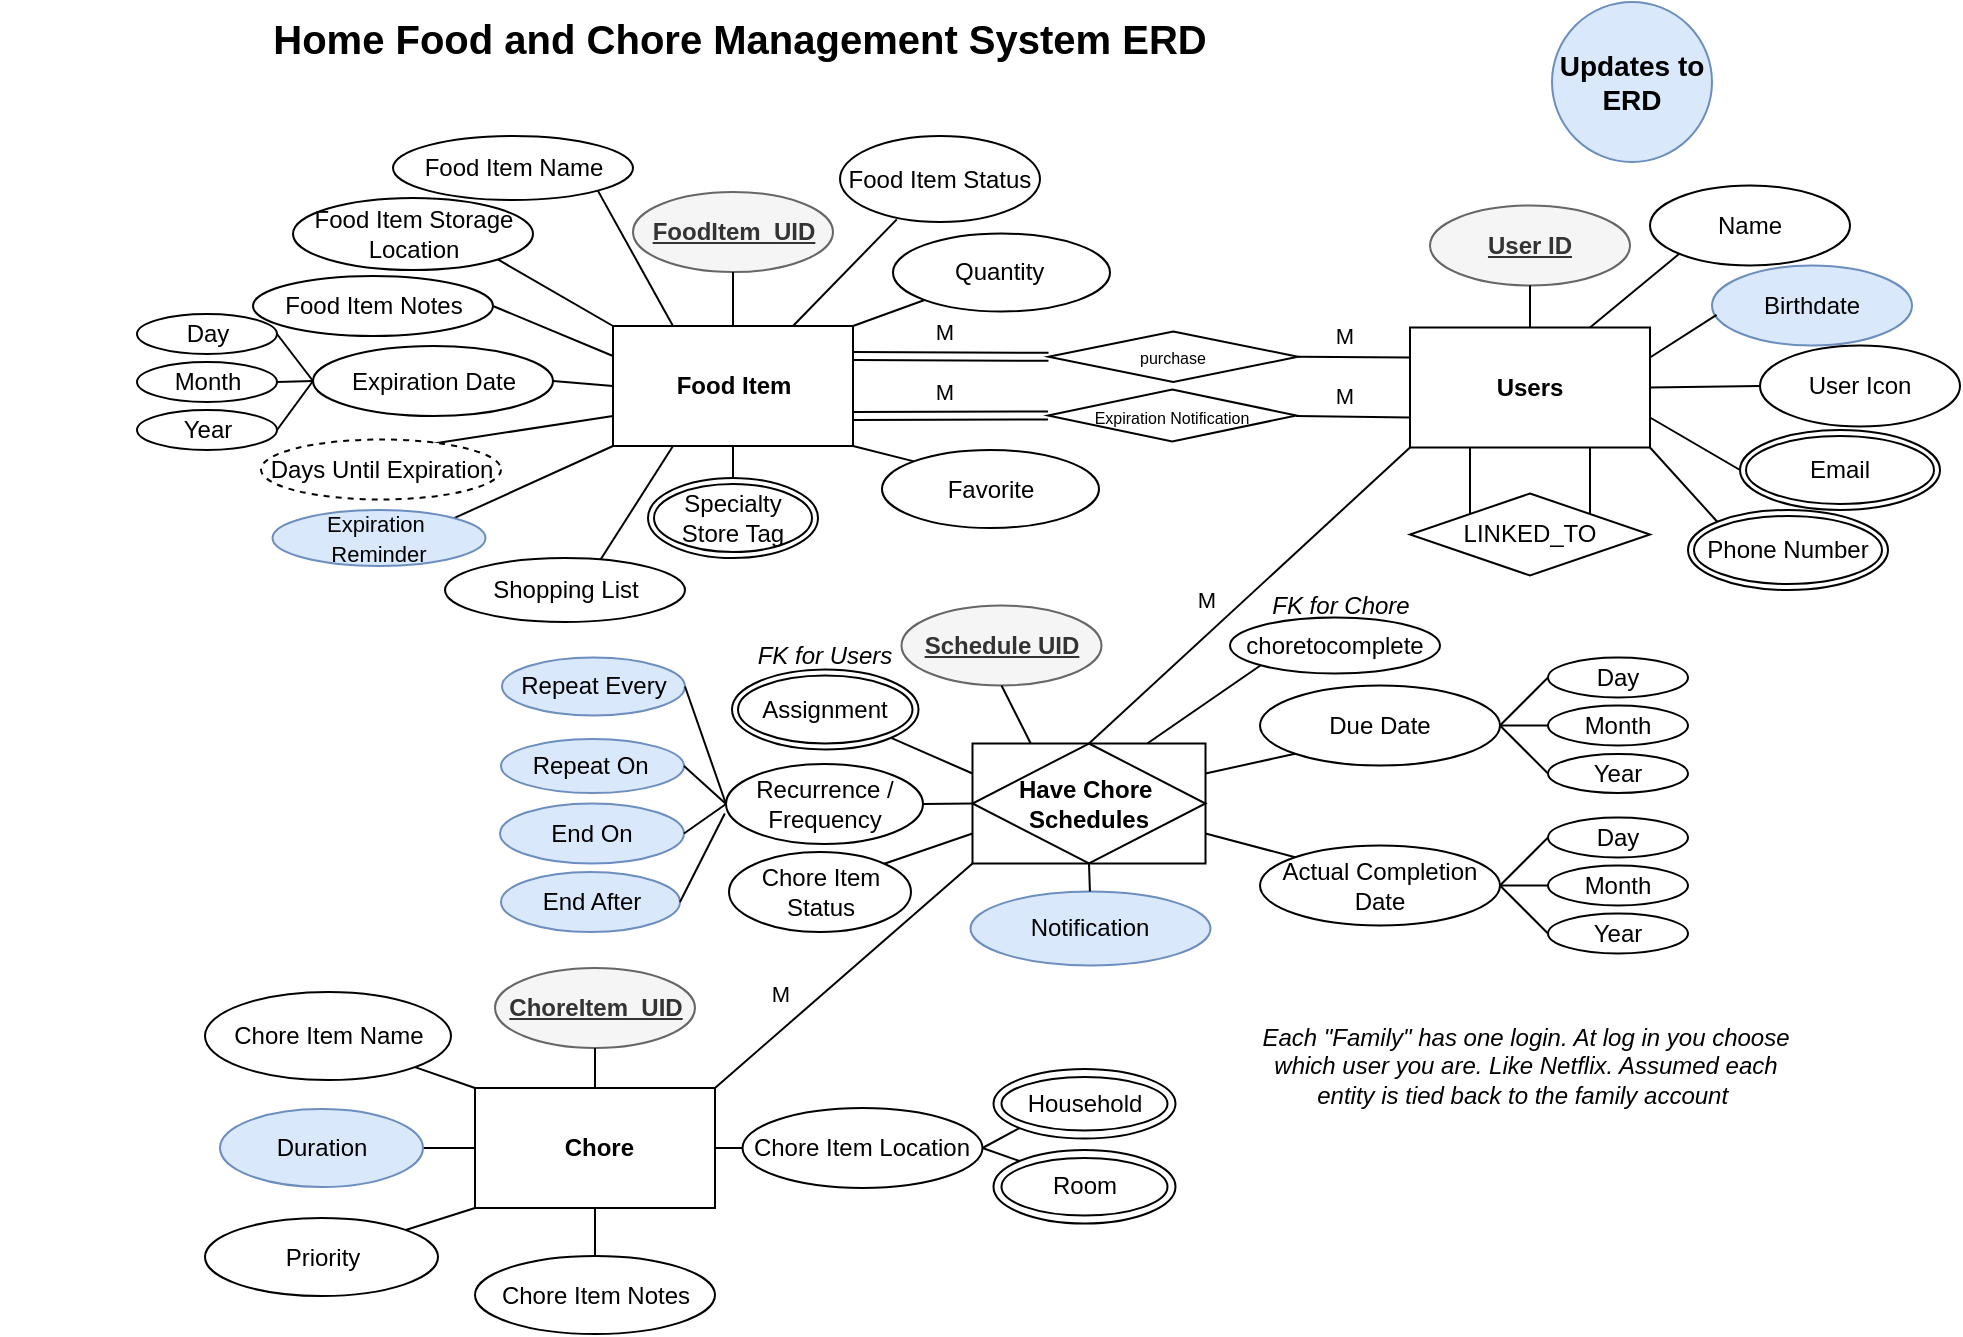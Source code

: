 <mxfile version="26.2.14">
  <diagram name="Page-1" id="USp6FrQGHgPgq8i7IEIK">
    <mxGraphModel dx="1906" dy="981" grid="1" gridSize="10" guides="1" tooltips="1" connect="1" arrows="1" fold="1" page="1" pageScale="1" pageWidth="1800" pageHeight="1500" math="0" shadow="0">
      <root>
        <mxCell id="0" />
        <mxCell id="1" parent="0" />
        <mxCell id="Pw0Ly3lFQSdYwwUS_u2L-1" value="Home Food and Chore Management System ERD" style="text;whiteSpace=wrap;fontStyle=1;fontSize=20;align=center;" vertex="1" parent="1">
          <mxGeometry x="30" y="10" width="740" height="40" as="geometry" />
        </mxCell>
        <mxCell id="Pw0Ly3lFQSdYwwUS_u2L-2" value="&amp;nbsp;Chore" style="rounded=0;whiteSpace=wrap;html=1;fontStyle=1" vertex="1" parent="1">
          <mxGeometry x="267.5" y="553" width="120" height="60" as="geometry" />
        </mxCell>
        <mxCell id="Pw0Ly3lFQSdYwwUS_u2L-3" value="Expiration Date" style="ellipse;whiteSpace=wrap;html=1;" vertex="1" parent="1">
          <mxGeometry x="186.5" y="182" width="120" height="35" as="geometry" />
        </mxCell>
        <mxCell id="Pw0Ly3lFQSdYwwUS_u2L-4" value="Day" style="ellipse;whiteSpace=wrap;html=1;" vertex="1" parent="1">
          <mxGeometry x="98.5" y="166" width="70" height="20" as="geometry" />
        </mxCell>
        <mxCell id="Pw0Ly3lFQSdYwwUS_u2L-5" value="Month" style="ellipse;whiteSpace=wrap;html=1;" vertex="1" parent="1">
          <mxGeometry x="98.5" y="190" width="70" height="20" as="geometry" />
        </mxCell>
        <mxCell id="Pw0Ly3lFQSdYwwUS_u2L-6" value="Year" style="ellipse;whiteSpace=wrap;html=1;" vertex="1" parent="1">
          <mxGeometry x="98.5" y="214" width="70" height="20" as="geometry" />
        </mxCell>
        <mxCell id="Pw0Ly3lFQSdYwwUS_u2L-7" value="" style="endArrow=none;html=1;rounded=0;exitX=0;exitY=0.5;exitDx=0;exitDy=0;entryX=1;entryY=0.5;entryDx=0;entryDy=0;" edge="1" parent="1" source="Pw0Ly3lFQSdYwwUS_u2L-3" target="Pw0Ly3lFQSdYwwUS_u2L-4">
          <mxGeometry width="50" height="50" relative="1" as="geometry">
            <mxPoint x="16.5" y="237" as="sourcePoint" />
            <mxPoint x="36.5" y="222" as="targetPoint" />
          </mxGeometry>
        </mxCell>
        <mxCell id="Pw0Ly3lFQSdYwwUS_u2L-8" value="" style="endArrow=none;html=1;rounded=0;exitX=0;exitY=0.5;exitDx=0;exitDy=0;entryX=1;entryY=0.5;entryDx=0;entryDy=0;" edge="1" parent="1" source="Pw0Ly3lFQSdYwwUS_u2L-3" target="Pw0Ly3lFQSdYwwUS_u2L-6">
          <mxGeometry width="50" height="50" relative="1" as="geometry">
            <mxPoint x="-3.5" y="287" as="sourcePoint" />
            <mxPoint x="16.5" y="262" as="targetPoint" />
          </mxGeometry>
        </mxCell>
        <mxCell id="Pw0Ly3lFQSdYwwUS_u2L-9" value="" style="endArrow=none;html=1;rounded=0;exitX=0;exitY=0.5;exitDx=0;exitDy=0;entryX=1;entryY=0.5;entryDx=0;entryDy=0;" edge="1" parent="1" source="Pw0Ly3lFQSdYwwUS_u2L-3" target="Pw0Ly3lFQSdYwwUS_u2L-5">
          <mxGeometry width="50" height="50" relative="1" as="geometry">
            <mxPoint x="36.5" y="262" as="sourcePoint" />
            <mxPoint x="56.5" y="237" as="targetPoint" />
          </mxGeometry>
        </mxCell>
        <mxCell id="Pw0Ly3lFQSdYwwUS_u2L-10" value="Food Item Storage Location" style="ellipse;whiteSpace=wrap;html=1;" vertex="1" parent="1">
          <mxGeometry x="176.5" y="108" width="120" height="36" as="geometry" />
        </mxCell>
        <mxCell id="Pw0Ly3lFQSdYwwUS_u2L-11" value="Food Item Name" style="ellipse;whiteSpace=wrap;html=1;" vertex="1" parent="1">
          <mxGeometry x="226.5" y="77" width="120" height="32" as="geometry" />
        </mxCell>
        <mxCell id="Pw0Ly3lFQSdYwwUS_u2L-12" value="Food Item" style="rounded=0;whiteSpace=wrap;html=1;fontStyle=1" vertex="1" parent="1">
          <mxGeometry x="336.5" y="172" width="120" height="60" as="geometry" />
        </mxCell>
        <mxCell id="Pw0Ly3lFQSdYwwUS_u2L-13" value="Food Item Status" style="ellipse;whiteSpace=wrap;html=1;" vertex="1" parent="1">
          <mxGeometry x="450" y="77" width="100" height="43" as="geometry" />
        </mxCell>
        <mxCell id="Pw0Ly3lFQSdYwwUS_u2L-14" value="Chore Item Location" style="ellipse;whiteSpace=wrap;html=1;" vertex="1" parent="1">
          <mxGeometry x="401.25" y="563" width="120" height="40" as="geometry" />
        </mxCell>
        <mxCell id="Pw0Ly3lFQSdYwwUS_u2L-15" value="Chore Item Name" style="ellipse;whiteSpace=wrap;html=1;" vertex="1" parent="1">
          <mxGeometry x="132.5" y="505" width="123" height="44" as="geometry" />
        </mxCell>
        <mxCell id="Pw0Ly3lFQSdYwwUS_u2L-16" value="Recurrence / Frequency" style="ellipse;whiteSpace=wrap;html=1;" vertex="1" parent="1">
          <mxGeometry x="393" y="391" width="98.5" height="40" as="geometry" />
        </mxCell>
        <mxCell id="Pw0Ly3lFQSdYwwUS_u2L-17" value="Chore Item Notes" style="ellipse;whiteSpace=wrap;html=1;" vertex="1" parent="1">
          <mxGeometry x="267.5" y="637" width="120" height="39" as="geometry" />
        </mxCell>
        <mxCell id="Pw0Ly3lFQSdYwwUS_u2L-18" value="Food Item Notes" style="ellipse;whiteSpace=wrap;html=1;" vertex="1" parent="1">
          <mxGeometry x="156.5" y="147" width="120" height="30" as="geometry" />
        </mxCell>
        <mxCell id="Pw0Ly3lFQSdYwwUS_u2L-19" value="FoodItem_UID" style="ellipse;whiteSpace=wrap;html=1;align=center;fontStyle=5;fillColor=#f5f5f5;strokeColor=#666666;fontColor=#333333;" vertex="1" parent="1">
          <mxGeometry x="346.5" y="105" width="100" height="40" as="geometry" />
        </mxCell>
        <mxCell id="Pw0Ly3lFQSdYwwUS_u2L-20" value="Users" style="rounded=0;whiteSpace=wrap;html=1;fontStyle=1" vertex="1" parent="1">
          <mxGeometry x="735" y="172.75" width="120" height="60" as="geometry" />
        </mxCell>
        <mxCell id="Pw0Ly3lFQSdYwwUS_u2L-21" value="Name" style="ellipse;whiteSpace=wrap;html=1;" vertex="1" parent="1">
          <mxGeometry x="855" y="101.75" width="100" height="40" as="geometry" />
        </mxCell>
        <mxCell id="Pw0Ly3lFQSdYwwUS_u2L-22" value="Birthdate" style="ellipse;whiteSpace=wrap;html=1;fillColor=#dae8fc;strokeColor=#6c8ebf;" vertex="1" parent="1">
          <mxGeometry x="886" y="141.75" width="100" height="40" as="geometry" />
        </mxCell>
        <mxCell id="Pw0Ly3lFQSdYwwUS_u2L-23" value="Phone Number" style="ellipse;shape=doubleEllipse;margin=3;whiteSpace=wrap;html=1;align=center;" vertex="1" parent="1">
          <mxGeometry x="874" y="264" width="100" height="40" as="geometry" />
        </mxCell>
        <mxCell id="Pw0Ly3lFQSdYwwUS_u2L-24" value="Email" style="ellipse;shape=doubleEllipse;margin=3;whiteSpace=wrap;html=1;align=center;" vertex="1" parent="1">
          <mxGeometry x="900" y="224" width="100" height="40" as="geometry" />
        </mxCell>
        <mxCell id="Pw0Ly3lFQSdYwwUS_u2L-25" value="&lt;u&gt;User ID&lt;/u&gt;" style="ellipse;whiteSpace=wrap;html=1;align=center;fillColor=#f5f5f5;strokeColor=#666666;fontColor=#333333;fontStyle=1" vertex="1" parent="1">
          <mxGeometry x="745" y="111.75" width="100" height="40" as="geometry" />
        </mxCell>
        <mxCell id="Pw0Ly3lFQSdYwwUS_u2L-26" value="" style="endArrow=none;html=1;rounded=0;exitX=0;exitY=0;exitDx=0;exitDy=0;entryX=1;entryY=1;entryDx=0;entryDy=0;" edge="1" parent="1" source="Pw0Ly3lFQSdYwwUS_u2L-23" target="Pw0Ly3lFQSdYwwUS_u2L-20">
          <mxGeometry width="50" height="50" relative="1" as="geometry">
            <mxPoint x="675" y="298.75" as="sourcePoint" />
            <mxPoint x="855" y="225.75" as="targetPoint" />
          </mxGeometry>
        </mxCell>
        <mxCell id="Pw0Ly3lFQSdYwwUS_u2L-27" value="" style="endArrow=none;html=1;rounded=0;entryX=0.5;entryY=1;entryDx=0;entryDy=0;exitX=0.5;exitY=0;exitDx=0;exitDy=0;" edge="1" parent="1" source="Pw0Ly3lFQSdYwwUS_u2L-20" target="Pw0Ly3lFQSdYwwUS_u2L-25">
          <mxGeometry width="50" height="50" relative="1" as="geometry">
            <mxPoint x="665" y="218.75" as="sourcePoint" />
            <mxPoint x="715" y="168.75" as="targetPoint" />
          </mxGeometry>
        </mxCell>
        <mxCell id="Pw0Ly3lFQSdYwwUS_u2L-28" value="" style="endArrow=none;html=1;rounded=0;entryX=0;entryY=1;entryDx=0;entryDy=0;exitX=0.75;exitY=0;exitDx=0;exitDy=0;" edge="1" parent="1" source="Pw0Ly3lFQSdYwwUS_u2L-20" target="Pw0Ly3lFQSdYwwUS_u2L-21">
          <mxGeometry width="50" height="50" relative="1" as="geometry">
            <mxPoint x="805" y="183.75" as="sourcePoint" />
            <mxPoint x="805" y="158.75" as="targetPoint" />
          </mxGeometry>
        </mxCell>
        <mxCell id="Pw0Ly3lFQSdYwwUS_u2L-29" value="" style="endArrow=none;html=1;rounded=0;entryX=0.023;entryY=0.618;entryDx=0;entryDy=0;exitX=1;exitY=0.25;exitDx=0;exitDy=0;entryPerimeter=0;" edge="1" parent="1" source="Pw0Ly3lFQSdYwwUS_u2L-20" target="Pw0Ly3lFQSdYwwUS_u2L-22">
          <mxGeometry width="50" height="50" relative="1" as="geometry">
            <mxPoint x="815" y="193.75" as="sourcePoint" />
            <mxPoint x="815" y="168.75" as="targetPoint" />
          </mxGeometry>
        </mxCell>
        <mxCell id="Pw0Ly3lFQSdYwwUS_u2L-30" value="" style="endArrow=none;html=1;rounded=0;entryX=0;entryY=0.5;entryDx=0;entryDy=0;exitX=1;exitY=0.75;exitDx=0;exitDy=0;" edge="1" parent="1" source="Pw0Ly3lFQSdYwwUS_u2L-20" target="Pw0Ly3lFQSdYwwUS_u2L-24">
          <mxGeometry width="50" height="50" relative="1" as="geometry">
            <mxPoint x="835" y="213.75" as="sourcePoint" />
            <mxPoint x="835" y="188.75" as="targetPoint" />
            <Array as="points" />
          </mxGeometry>
        </mxCell>
        <mxCell id="Pw0Ly3lFQSdYwwUS_u2L-31" value="&lt;font style=&quot;font-size: 8px;&quot;&gt;purchase&lt;/font&gt;" style="shape=rhombus;perimeter=rhombusPerimeter;whiteSpace=wrap;html=1;align=center;" vertex="1" parent="1">
          <mxGeometry x="554.25" y="174.75" width="124.75" height="25.25" as="geometry" />
        </mxCell>
        <mxCell id="Pw0Ly3lFQSdYwwUS_u2L-32" value="Quantity&amp;nbsp;" style="ellipse;whiteSpace=wrap;html=1;" vertex="1" parent="1">
          <mxGeometry x="476.5" y="125.75" width="108.5" height="39" as="geometry" />
        </mxCell>
        <mxCell id="Pw0Ly3lFQSdYwwUS_u2L-33" value="" style="endArrow=none;html=1;rounded=0;entryX=1;entryY=1;entryDx=0;entryDy=0;exitX=0.25;exitY=0;exitDx=0;exitDy=0;" edge="1" parent="1" source="Pw0Ly3lFQSdYwwUS_u2L-12" target="Pw0Ly3lFQSdYwwUS_u2L-11">
          <mxGeometry width="50" height="50" relative="1" as="geometry">
            <mxPoint x="-53.5" y="227" as="sourcePoint" />
            <mxPoint x="-3.5" y="177" as="targetPoint" />
          </mxGeometry>
        </mxCell>
        <mxCell id="Pw0Ly3lFQSdYwwUS_u2L-34" value="" style="endArrow=none;html=1;rounded=0;entryX=0.5;entryY=1;entryDx=0;entryDy=0;exitX=0.5;exitY=0;exitDx=0;exitDy=0;" edge="1" parent="1" source="Pw0Ly3lFQSdYwwUS_u2L-12" target="Pw0Ly3lFQSdYwwUS_u2L-19">
          <mxGeometry width="50" height="50" relative="1" as="geometry">
            <mxPoint x="396.5" y="170" as="sourcePoint" />
            <mxPoint x="396.5" y="145" as="targetPoint" />
          </mxGeometry>
        </mxCell>
        <mxCell id="Pw0Ly3lFQSdYwwUS_u2L-35" value="" style="endArrow=none;html=1;rounded=0;entryX=1;entryY=0.5;entryDx=0;entryDy=0;exitX=0;exitY=0.5;exitDx=0;exitDy=0;" edge="1" parent="1" source="Pw0Ly3lFQSdYwwUS_u2L-12" target="Pw0Ly3lFQSdYwwUS_u2L-3">
          <mxGeometry width="50" height="50" relative="1" as="geometry">
            <mxPoint x="36.5" y="247" as="sourcePoint" />
            <mxPoint x="86.5" y="197" as="targetPoint" />
          </mxGeometry>
        </mxCell>
        <mxCell id="Pw0Ly3lFQSdYwwUS_u2L-36" value="" style="endArrow=none;html=1;rounded=0;entryX=0.284;entryY=0.969;entryDx=0;entryDy=0;exitX=0.75;exitY=0;exitDx=0;exitDy=0;entryPerimeter=0;" edge="1" parent="1" source="Pw0Ly3lFQSdYwwUS_u2L-12" target="Pw0Ly3lFQSdYwwUS_u2L-13">
          <mxGeometry width="50" height="50" relative="1" as="geometry">
            <mxPoint x="456.5" y="167" as="sourcePoint" />
            <mxPoint x="446.5" y="257" as="targetPoint" />
          </mxGeometry>
        </mxCell>
        <mxCell id="Pw0Ly3lFQSdYwwUS_u2L-37" value="" style="endArrow=none;html=1;rounded=0;exitX=1;exitY=0.5;exitDx=0;exitDy=0;entryX=0;entryY=0.25;entryDx=0;entryDy=0;" edge="1" parent="1" source="Pw0Ly3lFQSdYwwUS_u2L-18" target="Pw0Ly3lFQSdYwwUS_u2L-12">
          <mxGeometry width="50" height="50" relative="1" as="geometry">
            <mxPoint x="256.5" y="327" as="sourcePoint" />
            <mxPoint x="306.5" y="277" as="targetPoint" />
          </mxGeometry>
        </mxCell>
        <mxCell id="Pw0Ly3lFQSdYwwUS_u2L-38" value="" style="endArrow=none;html=1;rounded=0;exitX=1;exitY=1;exitDx=0;exitDy=0;entryX=0;entryY=0;entryDx=0;entryDy=0;" edge="1" parent="1" source="Pw0Ly3lFQSdYwwUS_u2L-10" target="Pw0Ly3lFQSdYwwUS_u2L-12">
          <mxGeometry width="50" height="50" relative="1" as="geometry">
            <mxPoint x="246.5" y="317" as="sourcePoint" />
            <mxPoint x="296.5" y="267" as="targetPoint" />
          </mxGeometry>
        </mxCell>
        <mxCell id="Pw0Ly3lFQSdYwwUS_u2L-39" value="ChoreItem_UID" style="ellipse;whiteSpace=wrap;html=1;align=center;fontStyle=5;fillColor=#f5f5f5;strokeColor=#666666;fontColor=#333333;" vertex="1" parent="1">
          <mxGeometry x="277.5" y="493" width="100" height="40" as="geometry" />
        </mxCell>
        <mxCell id="Pw0Ly3lFQSdYwwUS_u2L-40" value="" style="endArrow=none;html=1;rounded=0;entryX=0.5;entryY=1;entryDx=0;entryDy=0;" edge="1" parent="1" source="Pw0Ly3lFQSdYwwUS_u2L-2" target="Pw0Ly3lFQSdYwwUS_u2L-39">
          <mxGeometry width="50" height="50" relative="1" as="geometry">
            <mxPoint x="12.5" y="625" as="sourcePoint" />
            <mxPoint x="62.5" y="575" as="targetPoint" />
          </mxGeometry>
        </mxCell>
        <mxCell id="Pw0Ly3lFQSdYwwUS_u2L-41" value="Due Date" style="ellipse;whiteSpace=wrap;html=1;" vertex="1" parent="1">
          <mxGeometry x="660" y="351.75" width="120" height="40" as="geometry" />
        </mxCell>
        <mxCell id="Pw0Ly3lFQSdYwwUS_u2L-42" value="Day" style="ellipse;whiteSpace=wrap;html=1;" vertex="1" parent="1">
          <mxGeometry x="804" y="337.75" width="70" height="20" as="geometry" />
        </mxCell>
        <mxCell id="Pw0Ly3lFQSdYwwUS_u2L-43" value="Month" style="ellipse;whiteSpace=wrap;html=1;" vertex="1" parent="1">
          <mxGeometry x="804" y="361.75" width="70" height="20" as="geometry" />
        </mxCell>
        <mxCell id="Pw0Ly3lFQSdYwwUS_u2L-44" value="Year" style="ellipse;whiteSpace=wrap;html=1;" vertex="1" parent="1">
          <mxGeometry x="804" y="386" width="70" height="19.5" as="geometry" />
        </mxCell>
        <mxCell id="Pw0Ly3lFQSdYwwUS_u2L-45" value="" style="endArrow=none;html=1;rounded=0;exitX=1;exitY=0.5;exitDx=0;exitDy=0;entryX=0;entryY=0.5;entryDx=0;entryDy=0;" edge="1" parent="1" source="Pw0Ly3lFQSdYwwUS_u2L-41" target="Pw0Ly3lFQSdYwwUS_u2L-42">
          <mxGeometry width="50" height="50" relative="1" as="geometry">
            <mxPoint x="723" y="449" as="sourcePoint" />
            <mxPoint x="573" y="429" as="targetPoint" />
          </mxGeometry>
        </mxCell>
        <mxCell id="Pw0Ly3lFQSdYwwUS_u2L-46" value="" style="endArrow=none;html=1;rounded=0;entryX=0;entryY=0.5;entryDx=0;entryDy=0;exitX=1;exitY=0.5;exitDx=0;exitDy=0;" edge="1" parent="1" source="Pw0Ly3lFQSdYwwUS_u2L-41" target="Pw0Ly3lFQSdYwwUS_u2L-44">
          <mxGeometry width="50" height="50" relative="1" as="geometry">
            <mxPoint x="723.5" y="488" as="sourcePoint" />
            <mxPoint x="553" y="469" as="targetPoint" />
          </mxGeometry>
        </mxCell>
        <mxCell id="Pw0Ly3lFQSdYwwUS_u2L-47" value="" style="endArrow=none;html=1;rounded=0;exitX=1;exitY=0.5;exitDx=0;exitDy=0;entryX=0;entryY=0.5;entryDx=0;entryDy=0;" edge="1" parent="1" source="Pw0Ly3lFQSdYwwUS_u2L-41" target="Pw0Ly3lFQSdYwwUS_u2L-43">
          <mxGeometry width="50" height="50" relative="1" as="geometry">
            <mxPoint x="723" y="449" as="sourcePoint" />
            <mxPoint x="593" y="444" as="targetPoint" />
          </mxGeometry>
        </mxCell>
        <mxCell id="Pw0Ly3lFQSdYwwUS_u2L-48" value="" style="endArrow=none;html=1;rounded=0;entryX=0;entryY=0;entryDx=0;entryDy=0;exitX=1;exitY=1;exitDx=0;exitDy=0;" edge="1" parent="1" source="Pw0Ly3lFQSdYwwUS_u2L-15" target="Pw0Ly3lFQSdYwwUS_u2L-2">
          <mxGeometry width="50" height="50" relative="1" as="geometry">
            <mxPoint x="32.5" y="615" as="sourcePoint" />
            <mxPoint x="82.5" y="565" as="targetPoint" />
          </mxGeometry>
        </mxCell>
        <mxCell id="Pw0Ly3lFQSdYwwUS_u2L-49" value="" style="endArrow=none;html=1;rounded=0;entryX=0;entryY=0.5;entryDx=0;entryDy=0;exitX=1;exitY=0.5;exitDx=0;exitDy=0;" edge="1" parent="1" source="Pw0Ly3lFQSdYwwUS_u2L-95" target="Pw0Ly3lFQSdYwwUS_u2L-2">
          <mxGeometry width="50" height="50" relative="1" as="geometry">
            <mxPoint x="222.5" y="605" as="sourcePoint" />
            <mxPoint x="92.5" y="575" as="targetPoint" />
          </mxGeometry>
        </mxCell>
        <mxCell id="Pw0Ly3lFQSdYwwUS_u2L-50" value="" style="endArrow=none;html=1;rounded=0;entryX=0;entryY=1;entryDx=0;entryDy=0;" edge="1" parent="1" source="Pw0Ly3lFQSdYwwUS_u2L-102" target="Pw0Ly3lFQSdYwwUS_u2L-2">
          <mxGeometry width="50" height="50" relative="1" as="geometry">
            <mxPoint x="222.5" y="654.5" as="sourcePoint" />
            <mxPoint x="272.5" y="655" as="targetPoint" />
          </mxGeometry>
        </mxCell>
        <mxCell id="Pw0Ly3lFQSdYwwUS_u2L-51" value="Specialty Store Tag" style="ellipse;shape=doubleEllipse;margin=3;whiteSpace=wrap;html=1;align=center;" vertex="1" parent="1">
          <mxGeometry x="354" y="248" width="85" height="40" as="geometry" />
        </mxCell>
        <mxCell id="Pw0Ly3lFQSdYwwUS_u2L-52" value="LINKED_TO" style="shape=rhombus;perimeter=rhombusPerimeter;whiteSpace=wrap;html=1;align=center;" vertex="1" parent="1">
          <mxGeometry x="735" y="255.75" width="120" height="41" as="geometry" />
        </mxCell>
        <mxCell id="Pw0Ly3lFQSdYwwUS_u2L-53" value="" style="endArrow=none;html=1;rounded=0;entryX=0.25;entryY=1;entryDx=0;entryDy=0;exitX=0;exitY=0;exitDx=0;exitDy=0;" edge="1" parent="1" source="Pw0Ly3lFQSdYwwUS_u2L-52" target="Pw0Ly3lFQSdYwwUS_u2L-20">
          <mxGeometry width="50" height="50" relative="1" as="geometry">
            <mxPoint x="675" y="391.75" as="sourcePoint" />
            <mxPoint x="725" y="341.75" as="targetPoint" />
          </mxGeometry>
        </mxCell>
        <mxCell id="Pw0Ly3lFQSdYwwUS_u2L-54" value="" style="endArrow=none;html=1;rounded=0;entryX=0.75;entryY=1;entryDx=0;entryDy=0;exitX=1;exitY=0;exitDx=0;exitDy=0;" edge="1" parent="1" source="Pw0Ly3lFQSdYwwUS_u2L-52" target="Pw0Ly3lFQSdYwwUS_u2L-20">
          <mxGeometry width="50" height="50" relative="1" as="geometry">
            <mxPoint x="805" y="308.25" as="sourcePoint" />
            <mxPoint x="805" y="255.25" as="targetPoint" />
          </mxGeometry>
        </mxCell>
        <mxCell id="Pw0Ly3lFQSdYwwUS_u2L-55" value="" style="endArrow=none;html=1;rounded=0;entryX=0;entryY=1;entryDx=0;entryDy=0;exitX=0.5;exitY=0;exitDx=0;exitDy=0;" edge="1" parent="1" source="Pw0Ly3lFQSdYwwUS_u2L-66" target="Pw0Ly3lFQSdYwwUS_u2L-20">
          <mxGeometry width="50" height="50" relative="1" as="geometry">
            <mxPoint x="644" y="329" as="sourcePoint" />
            <mxPoint x="546.5" y="188" as="targetPoint" />
          </mxGeometry>
        </mxCell>
        <mxCell id="Pw0Ly3lFQSdYwwUS_u2L-56" value="M" style="edgeLabel;html=1;align=center;verticalAlign=middle;resizable=0;points=[];" vertex="1" connectable="0" parent="Pw0Ly3lFQSdYwwUS_u2L-55">
          <mxGeometry x="-0.209" y="2" relative="1" as="geometry">
            <mxPoint x="-4" y="-12" as="offset" />
          </mxGeometry>
        </mxCell>
        <mxCell id="Pw0Ly3lFQSdYwwUS_u2L-57" value="" style="endArrow=none;html=1;rounded=0;entryX=0;entryY=0.25;entryDx=0;entryDy=0;exitX=1;exitY=0.5;exitDx=0;exitDy=0;" edge="1" parent="1" source="Pw0Ly3lFQSdYwwUS_u2L-31" target="Pw0Ly3lFQSdYwwUS_u2L-20">
          <mxGeometry width="50" height="50" relative="1" as="geometry">
            <mxPoint x="685" y="200.75" as="sourcePoint" />
            <mxPoint x="735" y="201.75" as="targetPoint" />
          </mxGeometry>
        </mxCell>
        <mxCell id="Pw0Ly3lFQSdYwwUS_u2L-58" value="M" style="edgeLabel;html=1;align=center;verticalAlign=middle;resizable=0;points=[];" vertex="1" connectable="0" parent="Pw0Ly3lFQSdYwwUS_u2L-57">
          <mxGeometry x="-0.184" y="1" relative="1" as="geometry">
            <mxPoint y="-10" as="offset" />
          </mxGeometry>
        </mxCell>
        <mxCell id="Pw0Ly3lFQSdYwwUS_u2L-59" value="Repeat On&amp;nbsp;" style="ellipse;whiteSpace=wrap;html=1;fillColor=#dae8fc;strokeColor=#6c8ebf;" vertex="1" parent="1">
          <mxGeometry x="280.5" y="378.5" width="91.5" height="27" as="geometry" />
        </mxCell>
        <mxCell id="Pw0Ly3lFQSdYwwUS_u2L-60" value="Assignment" style="ellipse;shape=doubleEllipse;margin=3;whiteSpace=wrap;html=1;align=center;" vertex="1" parent="1">
          <mxGeometry x="396" y="343.75" width="93.25" height="40" as="geometry" />
        </mxCell>
        <mxCell id="Pw0Ly3lFQSdYwwUS_u2L-61" value="" style="endArrow=none;html=1;rounded=0;entryX=0;entryY=0.75;entryDx=0;entryDy=0;exitX=0.707;exitY=0.075;exitDx=0;exitDy=0;exitPerimeter=0;" edge="1" parent="1" source="Pw0Ly3lFQSdYwwUS_u2L-125" target="Pw0Ly3lFQSdYwwUS_u2L-12">
          <mxGeometry width="50" height="50" relative="1" as="geometry">
            <mxPoint x="250" y="230" as="sourcePoint" />
            <mxPoint x="546.5" y="267" as="targetPoint" />
          </mxGeometry>
        </mxCell>
        <mxCell id="Pw0Ly3lFQSdYwwUS_u2L-62" value="" style="endArrow=none;html=1;rounded=0;entryX=0;entryY=1;entryDx=0;entryDy=0;exitX=1;exitY=0;exitDx=0;exitDy=0;" edge="1" parent="1" source="Pw0Ly3lFQSdYwwUS_u2L-124" target="Pw0Ly3lFQSdYwwUS_u2L-12">
          <mxGeometry width="50" height="50" relative="1" as="geometry">
            <mxPoint x="262.78" y="263.3" as="sourcePoint" />
            <mxPoint x="336.5" y="337" as="targetPoint" />
          </mxGeometry>
        </mxCell>
        <mxCell id="Pw0Ly3lFQSdYwwUS_u2L-63" value="" style="endArrow=none;html=1;rounded=0;entryX=0.25;entryY=1;entryDx=0;entryDy=0;exitX=0.637;exitY=0.091;exitDx=0;exitDy=0;exitPerimeter=0;" edge="1" parent="1" source="Pw0Ly3lFQSdYwwUS_u2L-139" target="Pw0Ly3lFQSdYwwUS_u2L-12">
          <mxGeometry width="50" height="50" relative="1" as="geometry">
            <mxPoint x="318.395" y="288.61" as="sourcePoint" />
            <mxPoint x="446.5" y="277" as="targetPoint" />
          </mxGeometry>
        </mxCell>
        <mxCell id="Pw0Ly3lFQSdYwwUS_u2L-64" value="" style="endArrow=none;html=1;rounded=0;exitX=0.5;exitY=0;exitDx=0;exitDy=0;entryX=0.5;entryY=1;entryDx=0;entryDy=0;" edge="1" parent="1" source="Pw0Ly3lFQSdYwwUS_u2L-51" target="Pw0Ly3lFQSdYwwUS_u2L-12">
          <mxGeometry width="50" height="50" relative="1" as="geometry">
            <mxPoint x="516.5" y="327" as="sourcePoint" />
            <mxPoint x="566.5" y="277" as="targetPoint" />
          </mxGeometry>
        </mxCell>
        <mxCell id="Pw0Ly3lFQSdYwwUS_u2L-65" value="" style="endArrow=none;html=1;rounded=0;exitX=1;exitY=0;exitDx=0;exitDy=0;" edge="1" parent="1" source="Pw0Ly3lFQSdYwwUS_u2L-12" target="Pw0Ly3lFQSdYwwUS_u2L-32">
          <mxGeometry width="50" height="50" relative="1" as="geometry">
            <mxPoint x="526.5" y="237" as="sourcePoint" />
            <mxPoint x="576.5" y="187" as="targetPoint" />
          </mxGeometry>
        </mxCell>
        <mxCell id="Pw0Ly3lFQSdYwwUS_u2L-66" value="Have Chore&amp;nbsp;&lt;div&gt;Schedules&lt;/div&gt;" style="shape=associativeEntity;whiteSpace=wrap;html=1;align=center;fontStyle=1" vertex="1" parent="1">
          <mxGeometry x="516.25" y="380.75" width="116.5" height="60" as="geometry" />
        </mxCell>
        <mxCell id="Pw0Ly3lFQSdYwwUS_u2L-67" value="" style="endArrow=none;html=1;rounded=0;entryX=0;entryY=1;entryDx=0;entryDy=0;exitX=1;exitY=0;exitDx=0;exitDy=0;" edge="1" parent="1" source="Pw0Ly3lFQSdYwwUS_u2L-2" target="Pw0Ly3lFQSdYwwUS_u2L-66">
          <mxGeometry width="50" height="50" relative="1" as="geometry">
            <mxPoint x="434" y="505" as="sourcePoint" />
            <mxPoint x="517.25" y="408.75" as="targetPoint" />
          </mxGeometry>
        </mxCell>
        <mxCell id="Pw0Ly3lFQSdYwwUS_u2L-68" value="M" style="edgeLabel;html=1;align=center;verticalAlign=middle;resizable=0;points=[];" vertex="1" connectable="0" parent="Pw0Ly3lFQSdYwwUS_u2L-67">
          <mxGeometry x="-0.253" relative="1" as="geometry">
            <mxPoint x="-16" y="-5" as="offset" />
          </mxGeometry>
        </mxCell>
        <mxCell id="Pw0Ly3lFQSdYwwUS_u2L-69" value="Actual Completion Date" style="ellipse;whiteSpace=wrap;html=1;" vertex="1" parent="1">
          <mxGeometry x="660" y="431.75" width="120" height="40" as="geometry" />
        </mxCell>
        <mxCell id="Pw0Ly3lFQSdYwwUS_u2L-70" value="Day" style="ellipse;whiteSpace=wrap;html=1;" vertex="1" parent="1">
          <mxGeometry x="804" y="417.75" width="70" height="20" as="geometry" />
        </mxCell>
        <mxCell id="Pw0Ly3lFQSdYwwUS_u2L-71" value="Month" style="ellipse;whiteSpace=wrap;html=1;" vertex="1" parent="1">
          <mxGeometry x="804" y="441.75" width="70" height="20" as="geometry" />
        </mxCell>
        <mxCell id="Pw0Ly3lFQSdYwwUS_u2L-72" value="Year" style="ellipse;whiteSpace=wrap;html=1;" vertex="1" parent="1">
          <mxGeometry x="804" y="465.75" width="70" height="20" as="geometry" />
        </mxCell>
        <mxCell id="Pw0Ly3lFQSdYwwUS_u2L-73" value="" style="endArrow=none;html=1;rounded=0;exitX=1;exitY=0.5;exitDx=0;exitDy=0;entryX=0;entryY=0.5;entryDx=0;entryDy=0;" edge="1" parent="1" source="Pw0Ly3lFQSdYwwUS_u2L-69" target="Pw0Ly3lFQSdYwwUS_u2L-70">
          <mxGeometry width="50" height="50" relative="1" as="geometry">
            <mxPoint x="737.5" y="519.75" as="sourcePoint" />
            <mxPoint x="587.5" y="499.75" as="targetPoint" />
          </mxGeometry>
        </mxCell>
        <mxCell id="Pw0Ly3lFQSdYwwUS_u2L-74" value="" style="endArrow=none;html=1;rounded=0;entryX=0;entryY=0.5;entryDx=0;entryDy=0;exitX=1;exitY=0.5;exitDx=0;exitDy=0;" edge="1" parent="1" source="Pw0Ly3lFQSdYwwUS_u2L-69" target="Pw0Ly3lFQSdYwwUS_u2L-72">
          <mxGeometry width="50" height="50" relative="1" as="geometry">
            <mxPoint x="738" y="558.75" as="sourcePoint" />
            <mxPoint x="567.5" y="539.75" as="targetPoint" />
          </mxGeometry>
        </mxCell>
        <mxCell id="Pw0Ly3lFQSdYwwUS_u2L-75" value="" style="endArrow=none;html=1;rounded=0;exitX=1;exitY=0.5;exitDx=0;exitDy=0;entryX=0;entryY=0.5;entryDx=0;entryDy=0;" edge="1" parent="1" source="Pw0Ly3lFQSdYwwUS_u2L-69" target="Pw0Ly3lFQSdYwwUS_u2L-71">
          <mxGeometry width="50" height="50" relative="1" as="geometry">
            <mxPoint x="737.5" y="519.75" as="sourcePoint" />
            <mxPoint x="607.5" y="514.75" as="targetPoint" />
          </mxGeometry>
        </mxCell>
        <mxCell id="Pw0Ly3lFQSdYwwUS_u2L-76" value="Repeat Every" style="ellipse;whiteSpace=wrap;html=1;fillColor=#dae8fc;strokeColor=#6c8ebf;" vertex="1" parent="1">
          <mxGeometry x="281" y="337.75" width="91.5" height="29" as="geometry" />
        </mxCell>
        <mxCell id="Pw0Ly3lFQSdYwwUS_u2L-81" value="" style="endArrow=none;html=1;rounded=0;entryX=0;entryY=0.5;entryDx=0;entryDy=0;exitX=1;exitY=0.5;exitDx=0;exitDy=0;" edge="1" parent="1" source="Pw0Ly3lFQSdYwwUS_u2L-76" target="Pw0Ly3lFQSdYwwUS_u2L-16">
          <mxGeometry width="50" height="50" relative="1" as="geometry">
            <mxPoint x="354" y="497" as="sourcePoint" />
            <mxPoint x="404" y="447" as="targetPoint" />
          </mxGeometry>
        </mxCell>
        <mxCell id="Pw0Ly3lFQSdYwwUS_u2L-82" value="" style="endArrow=none;html=1;rounded=0;entryX=0;entryY=0.5;entryDx=0;entryDy=0;exitX=1;exitY=0.5;exitDx=0;exitDy=0;" edge="1" parent="1" source="Pw0Ly3lFQSdYwwUS_u2L-59" target="Pw0Ly3lFQSdYwwUS_u2L-16">
          <mxGeometry width="50" height="50" relative="1" as="geometry">
            <mxPoint x="284" y="507" as="sourcePoint" />
            <mxPoint x="334" y="457" as="targetPoint" />
          </mxGeometry>
        </mxCell>
        <mxCell id="Pw0Ly3lFQSdYwwUS_u2L-83" value="End On" style="ellipse;whiteSpace=wrap;html=1;fillColor=#dae8fc;strokeColor=#6c8ebf;" vertex="1" parent="1">
          <mxGeometry x="280" y="410.75" width="92" height="30" as="geometry" />
        </mxCell>
        <mxCell id="Pw0Ly3lFQSdYwwUS_u2L-84" value="" style="endArrow=none;html=1;rounded=0;exitX=1;exitY=0.5;exitDx=0;exitDy=0;entryX=0;entryY=0.5;entryDx=0;entryDy=0;" edge="1" parent="1" source="Pw0Ly3lFQSdYwwUS_u2L-83" target="Pw0Ly3lFQSdYwwUS_u2L-16">
          <mxGeometry width="50" height="50" relative="1" as="geometry">
            <mxPoint x="394" y="487" as="sourcePoint" />
            <mxPoint x="404" y="387" as="targetPoint" />
          </mxGeometry>
        </mxCell>
        <mxCell id="Pw0Ly3lFQSdYwwUS_u2L-85" value="" style="endArrow=none;html=1;rounded=0;exitX=1;exitY=0.5;exitDx=0;exitDy=0;entryX=0;entryY=0.5;entryDx=0;entryDy=0;" edge="1" parent="1" source="Pw0Ly3lFQSdYwwUS_u2L-16" target="Pw0Ly3lFQSdYwwUS_u2L-66">
          <mxGeometry width="50" height="50" relative="1" as="geometry">
            <mxPoint x="474" y="667" as="sourcePoint" />
            <mxPoint x="524" y="617" as="targetPoint" />
          </mxGeometry>
        </mxCell>
        <mxCell id="Pw0Ly3lFQSdYwwUS_u2L-92" value="Notification" style="ellipse;whiteSpace=wrap;html=1;fillColor=#dae8fc;strokeColor=#6c8ebf;" vertex="1" parent="1">
          <mxGeometry x="515.25" y="454.75" width="120" height="37" as="geometry" />
        </mxCell>
        <mxCell id="Pw0Ly3lFQSdYwwUS_u2L-93" value="" style="endArrow=none;html=1;rounded=0;exitX=1;exitY=0.25;exitDx=0;exitDy=0;entryX=0;entryY=1;entryDx=0;entryDy=0;" edge="1" parent="1" source="Pw0Ly3lFQSdYwwUS_u2L-66" target="Pw0Ly3lFQSdYwwUS_u2L-41">
          <mxGeometry width="50" height="50" relative="1" as="geometry">
            <mxPoint x="574" y="587" as="sourcePoint" />
            <mxPoint x="624" y="537" as="targetPoint" />
          </mxGeometry>
        </mxCell>
        <mxCell id="Pw0Ly3lFQSdYwwUS_u2L-94" value="" style="endArrow=none;html=1;rounded=0;exitX=1;exitY=0.75;exitDx=0;exitDy=0;entryX=0;entryY=0;entryDx=0;entryDy=0;" edge="1" parent="1" source="Pw0Ly3lFQSdYwwUS_u2L-66" target="Pw0Ly3lFQSdYwwUS_u2L-69">
          <mxGeometry width="50" height="50" relative="1" as="geometry">
            <mxPoint x="644" y="406" as="sourcePoint" />
            <mxPoint x="688" y="390" as="targetPoint" />
          </mxGeometry>
        </mxCell>
        <mxCell id="Pw0Ly3lFQSdYwwUS_u2L-95" value="Duration" style="ellipse;whiteSpace=wrap;html=1;fillColor=#dae8fc;strokeColor=#6c8ebf;" vertex="1" parent="1">
          <mxGeometry x="140" y="563.5" width="101.5" height="39" as="geometry" />
        </mxCell>
        <mxCell id="Pw0Ly3lFQSdYwwUS_u2L-99" value="" style="endArrow=none;html=1;rounded=0;entryX=0.5;entryY=1;entryDx=0;entryDy=0;" edge="1" parent="1" source="Pw0Ly3lFQSdYwwUS_u2L-92" target="Pw0Ly3lFQSdYwwUS_u2L-66">
          <mxGeometry width="50" height="50" relative="1" as="geometry">
            <mxPoint x="664" y="627" as="sourcePoint" />
            <mxPoint x="714" y="577" as="targetPoint" />
          </mxGeometry>
        </mxCell>
        <mxCell id="Pw0Ly3lFQSdYwwUS_u2L-100" value="Favorite" style="ellipse;whiteSpace=wrap;html=1;" vertex="1" parent="1">
          <mxGeometry x="471" y="234" width="108.5" height="39" as="geometry" />
        </mxCell>
        <mxCell id="Pw0Ly3lFQSdYwwUS_u2L-101" value="" style="endArrow=none;html=1;rounded=0;exitX=1;exitY=1;exitDx=0;exitDy=0;entryX=0;entryY=0;entryDx=0;entryDy=0;" edge="1" parent="1" source="Pw0Ly3lFQSdYwwUS_u2L-12" target="Pw0Ly3lFQSdYwwUS_u2L-100">
          <mxGeometry width="50" height="50" relative="1" as="geometry">
            <mxPoint x="605" y="280" as="sourcePoint" />
            <mxPoint x="655" y="230" as="targetPoint" />
          </mxGeometry>
        </mxCell>
        <mxCell id="Pw0Ly3lFQSdYwwUS_u2L-102" value="Priority" style="ellipse;whiteSpace=wrap;html=1;" vertex="1" parent="1">
          <mxGeometry x="132.5" y="618" width="116.5" height="39" as="geometry" />
        </mxCell>
        <mxCell id="Pw0Ly3lFQSdYwwUS_u2L-107" value="" style="endArrow=none;html=1;rounded=0;entryX=0.5;entryY=1;entryDx=0;entryDy=0;" edge="1" parent="1" source="Pw0Ly3lFQSdYwwUS_u2L-17" target="Pw0Ly3lFQSdYwwUS_u2L-2">
          <mxGeometry width="50" height="50" relative="1" as="geometry">
            <mxPoint x="379" y="737" as="sourcePoint" />
            <mxPoint x="429" y="687" as="targetPoint" />
          </mxGeometry>
        </mxCell>
        <mxCell id="Pw0Ly3lFQSdYwwUS_u2L-108" value="" style="endArrow=none;html=1;rounded=0;entryX=0;entryY=0.5;entryDx=0;entryDy=0;exitX=1;exitY=0.5;exitDx=0;exitDy=0;" edge="1" parent="1" source="Pw0Ly3lFQSdYwwUS_u2L-2" target="Pw0Ly3lFQSdYwwUS_u2L-14">
          <mxGeometry width="50" height="50" relative="1" as="geometry">
            <mxPoint x="389" y="597" as="sourcePoint" />
            <mxPoint x="659" y="567" as="targetPoint" />
          </mxGeometry>
        </mxCell>
        <mxCell id="Pw0Ly3lFQSdYwwUS_u2L-109" value="Household" style="ellipse;shape=doubleEllipse;whiteSpace=wrap;html=1;" vertex="1" parent="1">
          <mxGeometry x="526.75" y="543.5" width="91" height="34.75" as="geometry" />
        </mxCell>
        <mxCell id="Pw0Ly3lFQSdYwwUS_u2L-110" value="Room" style="ellipse;shape=doubleEllipse;whiteSpace=wrap;html=1;" vertex="1" parent="1">
          <mxGeometry x="526.75" y="584" width="91" height="36.75" as="geometry" />
        </mxCell>
        <mxCell id="Pw0Ly3lFQSdYwwUS_u2L-111" value="" style="endArrow=none;html=1;rounded=0;entryX=0;entryY=1;entryDx=0;entryDy=0;exitX=1;exitY=0.5;exitDx=0;exitDy=0;" edge="1" parent="1" source="Pw0Ly3lFQSdYwwUS_u2L-14" target="Pw0Ly3lFQSdYwwUS_u2L-109">
          <mxGeometry width="50" height="50" relative="1" as="geometry">
            <mxPoint x="469" y="697" as="sourcePoint" />
            <mxPoint x="519" y="647" as="targetPoint" />
          </mxGeometry>
        </mxCell>
        <mxCell id="Pw0Ly3lFQSdYwwUS_u2L-112" value="" style="endArrow=none;html=1;rounded=0;exitX=1;exitY=0.5;exitDx=0;exitDy=0;entryX=0;entryY=0;entryDx=0;entryDy=0;" edge="1" parent="1" source="Pw0Ly3lFQSdYwwUS_u2L-14" target="Pw0Ly3lFQSdYwwUS_u2L-110">
          <mxGeometry width="50" height="50" relative="1" as="geometry">
            <mxPoint x="499" y="697" as="sourcePoint" />
            <mxPoint x="549" y="647" as="targetPoint" />
          </mxGeometry>
        </mxCell>
        <mxCell id="Pw0Ly3lFQSdYwwUS_u2L-115" value="Chore Item Status" style="ellipse;whiteSpace=wrap;html=1;" vertex="1" parent="1">
          <mxGeometry x="394.5" y="435" width="91" height="40" as="geometry" />
        </mxCell>
        <mxCell id="Pw0Ly3lFQSdYwwUS_u2L-116" value="" style="endArrow=none;html=1;rounded=0;exitX=1;exitY=1;exitDx=0;exitDy=0;entryX=0;entryY=0.25;entryDx=0;entryDy=0;" edge="1" parent="1" source="Pw0Ly3lFQSdYwwUS_u2L-60" target="Pw0Ly3lFQSdYwwUS_u2L-66">
          <mxGeometry width="50" height="50" relative="1" as="geometry">
            <mxPoint x="489" y="397" as="sourcePoint" />
            <mxPoint x="539" y="347" as="targetPoint" />
          </mxGeometry>
        </mxCell>
        <mxCell id="Pw0Ly3lFQSdYwwUS_u2L-117" value="" style="endArrow=none;html=1;rounded=0;entryX=0;entryY=0.75;entryDx=0;entryDy=0;exitX=1;exitY=0;exitDx=0;exitDy=0;" edge="1" parent="1" source="Pw0Ly3lFQSdYwwUS_u2L-115" target="Pw0Ly3lFQSdYwwUS_u2L-66">
          <mxGeometry width="50" height="50" relative="1" as="geometry">
            <mxPoint x="429" y="487" as="sourcePoint" />
            <mxPoint x="479" y="437" as="targetPoint" />
          </mxGeometry>
        </mxCell>
        <mxCell id="Pw0Ly3lFQSdYwwUS_u2L-119" value="&lt;u&gt;Schedule UID&lt;/u&gt;" style="ellipse;whiteSpace=wrap;html=1;align=center;fillColor=#f5f5f5;strokeColor=#666666;fontColor=#333333;fontStyle=1" vertex="1" parent="1">
          <mxGeometry x="480.75" y="311.75" width="100" height="40" as="geometry" />
        </mxCell>
        <mxCell id="Pw0Ly3lFQSdYwwUS_u2L-120" value="" style="endArrow=none;html=1;rounded=0;exitX=0.5;exitY=1;exitDx=0;exitDy=0;entryX=0.25;entryY=0;entryDx=0;entryDy=0;" edge="1" parent="1" source="Pw0Ly3lFQSdYwwUS_u2L-119" target="Pw0Ly3lFQSdYwwUS_u2L-66">
          <mxGeometry width="50" height="50" relative="1" as="geometry">
            <mxPoint x="780" y="660" as="sourcePoint" />
            <mxPoint x="830" y="610" as="targetPoint" />
          </mxGeometry>
        </mxCell>
        <mxCell id="Pw0Ly3lFQSdYwwUS_u2L-124" value="&lt;font style=&quot;font-size: 11px;&quot;&gt;Expiration&amp;nbsp;&lt;/font&gt;&lt;div&gt;&lt;font style=&quot;font-size: 11px;&quot;&gt;Reminder&lt;/font&gt;&lt;/div&gt;" style="ellipse;whiteSpace=wrap;html=1;fillColor=#dae8fc;strokeColor=#6c8ebf;" vertex="1" parent="1">
          <mxGeometry x="166.25" y="264" width="106.5" height="28" as="geometry" />
        </mxCell>
        <mxCell id="Pw0Ly3lFQSdYwwUS_u2L-125" value="Days Until Expiration" style="ellipse;whiteSpace=wrap;html=1;align=center;dashed=1;" vertex="1" parent="1">
          <mxGeometry x="160.5" y="228.75" width="120" height="30" as="geometry" />
        </mxCell>
        <mxCell id="Pw0Ly3lFQSdYwwUS_u2L-129" value="" style="shape=link;html=1;rounded=0;exitX=1;exitY=0.25;exitDx=0;exitDy=0;entryX=0;entryY=0.5;entryDx=0;entryDy=0;" edge="1" parent="1" source="Pw0Ly3lFQSdYwwUS_u2L-12" target="Pw0Ly3lFQSdYwwUS_u2L-31">
          <mxGeometry width="100" relative="1" as="geometry">
            <mxPoint x="470" y="220" as="sourcePoint" />
            <mxPoint x="550" y="210" as="targetPoint" />
          </mxGeometry>
        </mxCell>
        <mxCell id="Pw0Ly3lFQSdYwwUS_u2L-130" value="M" style="edgeLabel;html=1;align=center;verticalAlign=middle;resizable=0;points=[];" vertex="1" connectable="0" parent="Pw0Ly3lFQSdYwwUS_u2L-129">
          <mxGeometry x="-0.075" y="1" relative="1" as="geometry">
            <mxPoint y="-11" as="offset" />
          </mxGeometry>
        </mxCell>
        <mxCell id="Pw0Ly3lFQSdYwwUS_u2L-131" value="&lt;i&gt;Each &quot;Family&quot; has one login. At log in you choose which user you are. Like Netflix. Assumed each entity is tied back to the family account&amp;nbsp;&lt;/i&gt;" style="text;html=1;align=center;verticalAlign=middle;whiteSpace=wrap;rounded=0;" vertex="1" parent="1">
          <mxGeometry x="660" y="521" width="266" height="42" as="geometry" />
        </mxCell>
        <mxCell id="Pw0Ly3lFQSdYwwUS_u2L-132" value="User Icon" style="ellipse;whiteSpace=wrap;html=1;" vertex="1" parent="1">
          <mxGeometry x="910" y="181.75" width="100" height="40.5" as="geometry" />
        </mxCell>
        <mxCell id="Pw0Ly3lFQSdYwwUS_u2L-133" value="" style="endArrow=none;html=1;rounded=0;exitX=1;exitY=0.5;exitDx=0;exitDy=0;entryX=0;entryY=0.5;entryDx=0;entryDy=0;" edge="1" parent="1" source="Pw0Ly3lFQSdYwwUS_u2L-20" target="Pw0Ly3lFQSdYwwUS_u2L-132">
          <mxGeometry width="50" height="50" relative="1" as="geometry">
            <mxPoint x="1000" y="320" as="sourcePoint" />
            <mxPoint x="1050" y="270" as="targetPoint" />
          </mxGeometry>
        </mxCell>
        <mxCell id="Pw0Ly3lFQSdYwwUS_u2L-134" value="&lt;font style=&quot;font-size: 8px;&quot;&gt;Expiration Notification&lt;/font&gt;" style="shape=rhombus;perimeter=rhombusPerimeter;whiteSpace=wrap;html=1;align=center;" vertex="1" parent="1">
          <mxGeometry x="554" y="203.75" width="124.25" height="26" as="geometry" />
        </mxCell>
        <mxCell id="Pw0Ly3lFQSdYwwUS_u2L-135" value="" style="endArrow=none;html=1;rounded=0;entryX=0;entryY=0.75;entryDx=0;entryDy=0;" edge="1" parent="1" target="Pw0Ly3lFQSdYwwUS_u2L-20">
          <mxGeometry width="50" height="50" relative="1" as="geometry">
            <mxPoint x="678" y="217" as="sourcePoint" />
            <mxPoint x="730" y="215" as="targetPoint" />
          </mxGeometry>
        </mxCell>
        <mxCell id="Pw0Ly3lFQSdYwwUS_u2L-136" value="M" style="edgeLabel;html=1;align=center;verticalAlign=middle;resizable=0;points=[];" vertex="1" connectable="0" parent="Pw0Ly3lFQSdYwwUS_u2L-135">
          <mxGeometry x="-0.184" y="1" relative="1" as="geometry">
            <mxPoint y="-10" as="offset" />
          </mxGeometry>
        </mxCell>
        <mxCell id="Pw0Ly3lFQSdYwwUS_u2L-137" value="" style="shape=link;html=1;rounded=0;entryX=0;entryY=0.5;entryDx=0;entryDy=0;exitX=1;exitY=0.75;exitDx=0;exitDy=0;" edge="1" parent="1" source="Pw0Ly3lFQSdYwwUS_u2L-12" target="Pw0Ly3lFQSdYwwUS_u2L-134">
          <mxGeometry width="100" relative="1" as="geometry">
            <mxPoint x="460" y="216" as="sourcePoint" />
            <mxPoint x="550.5" y="245.75" as="targetPoint" />
          </mxGeometry>
        </mxCell>
        <mxCell id="Pw0Ly3lFQSdYwwUS_u2L-138" value="M" style="edgeLabel;html=1;align=center;verticalAlign=middle;resizable=0;points=[];" vertex="1" connectable="0" parent="Pw0Ly3lFQSdYwwUS_u2L-137">
          <mxGeometry x="-0.075" y="1" relative="1" as="geometry">
            <mxPoint y="-11" as="offset" />
          </mxGeometry>
        </mxCell>
        <mxCell id="Pw0Ly3lFQSdYwwUS_u2L-139" value="Shopping List" style="ellipse;whiteSpace=wrap;html=1;" vertex="1" parent="1">
          <mxGeometry x="252.5" y="288" width="120" height="32" as="geometry" />
        </mxCell>
        <mxCell id="Pw0Ly3lFQSdYwwUS_u2L-140" value="&lt;i&gt;FK for Users&lt;/i&gt;" style="text;html=1;align=center;verticalAlign=middle;whiteSpace=wrap;rounded=0;" vertex="1" parent="1">
          <mxGeometry x="402.12" y="321.75" width="81" height="30" as="geometry" />
        </mxCell>
        <mxCell id="Pw0Ly3lFQSdYwwUS_u2L-141" value="choretocomplete" style="ellipse;whiteSpace=wrap;html=1;" vertex="1" parent="1">
          <mxGeometry x="645" y="317.75" width="105" height="28" as="geometry" />
        </mxCell>
        <mxCell id="Pw0Ly3lFQSdYwwUS_u2L-142" value="" style="endArrow=none;html=1;rounded=0;exitX=0.75;exitY=0;exitDx=0;exitDy=0;entryX=0;entryY=1;entryDx=0;entryDy=0;" edge="1" parent="1" source="Pw0Ly3lFQSdYwwUS_u2L-66" target="Pw0Ly3lFQSdYwwUS_u2L-141">
          <mxGeometry width="50" height="50" relative="1" as="geometry">
            <mxPoint x="710" y="610" as="sourcePoint" />
            <mxPoint x="760" y="560" as="targetPoint" />
          </mxGeometry>
        </mxCell>
        <mxCell id="Pw0Ly3lFQSdYwwUS_u2L-143" value="&lt;i&gt;FK for Chore&lt;/i&gt;" style="text;html=1;align=center;verticalAlign=middle;whiteSpace=wrap;rounded=0;" vertex="1" parent="1">
          <mxGeometry x="660" y="296.75" width="81" height="30" as="geometry" />
        </mxCell>
        <mxCell id="Pw0Ly3lFQSdYwwUS_u2L-144" value="End After" style="ellipse;whiteSpace=wrap;html=1;fillColor=#dae8fc;strokeColor=#6c8ebf;" vertex="1" parent="1">
          <mxGeometry x="280.5" y="445" width="89.5" height="30" as="geometry" />
        </mxCell>
        <mxCell id="Pw0Ly3lFQSdYwwUS_u2L-146" value="" style="endArrow=none;html=1;rounded=0;exitX=1;exitY=0.5;exitDx=0;exitDy=0;entryX=-0.006;entryY=0.618;entryDx=0;entryDy=0;entryPerimeter=0;" edge="1" parent="1" source="Pw0Ly3lFQSdYwwUS_u2L-144" target="Pw0Ly3lFQSdYwwUS_u2L-16">
          <mxGeometry width="50" height="50" relative="1" as="geometry">
            <mxPoint x="382" y="436" as="sourcePoint" />
            <mxPoint x="403" y="421" as="targetPoint" />
          </mxGeometry>
        </mxCell>
        <mxCell id="Pw0Ly3lFQSdYwwUS_u2L-147" value="&lt;b&gt;&lt;font style=&quot;font-size: 14px;&quot;&gt;Updates to ERD&lt;/font&gt;&lt;/b&gt;" style="ellipse;whiteSpace=wrap;html=1;aspect=fixed;fillColor=#dae8fc;strokeColor=#6c8ebf;" vertex="1" parent="1">
          <mxGeometry x="806" y="10" width="80" height="80" as="geometry" />
        </mxCell>
      </root>
    </mxGraphModel>
  </diagram>
</mxfile>
